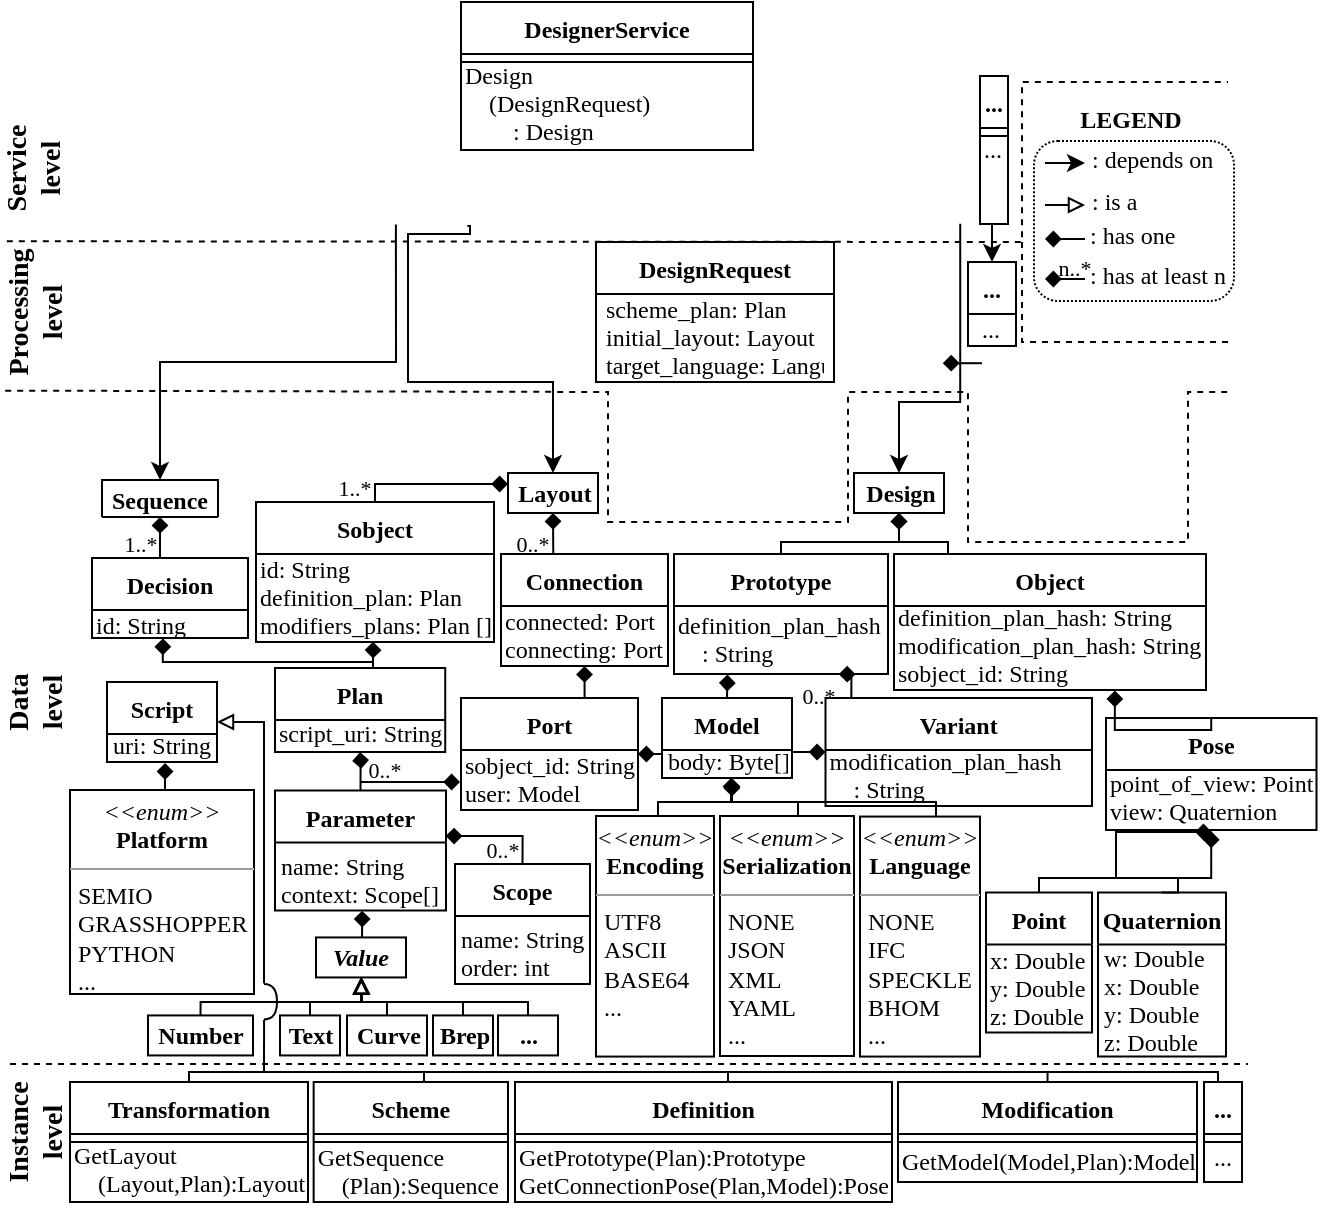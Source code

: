 <mxfile version="21.2.8" type="device">
  <diagram id="bpRwmGWlpcn__vaJsbh3" name="Page-1">
    <mxGraphModel dx="836" dy="1921" grid="1" gridSize="10" guides="1" tooltips="1" connect="1" arrows="1" fold="1" page="1" pageScale="1" pageWidth="850" pageHeight="1100" math="0" shadow="0">
      <root>
        <mxCell id="0" />
        <mxCell id="1" parent="0" />
        <mxCell id="4jUgr5Qq2yorTok59dUO-14" style="edgeStyle=orthogonalEdgeStyle;rounded=0;orthogonalLoop=1;jettySize=auto;html=1;exitX=0.5;exitY=0;exitDx=0;exitDy=0;entryX=0;entryY=0.25;entryDx=0;entryDy=0;endArrow=diamond;endFill=1;labelBackgroundColor=none;fillColor=none;fontFamily=Times New Roman;" parent="1" source="4jUgr5Qq2yorTok59dUO-49" target="4jUgr5Qq2yorTok59dUO-48" edge="1">
          <mxGeometry relative="1" as="geometry">
            <mxPoint x="485" y="110" as="sourcePoint" />
            <Array as="points">
              <mxPoint x="504" y="61" />
              <mxPoint x="570" y="61" />
            </Array>
          </mxGeometry>
        </mxCell>
        <mxCell id="4jUgr5Qq2yorTok59dUO-72" value="1..*" style="edgeLabel;html=1;align=center;verticalAlign=middle;resizable=0;points=[];labelBackgroundColor=none;fillColor=none;fontFamily=Times New Roman;" parent="4jUgr5Qq2yorTok59dUO-14" vertex="1" connectable="0">
          <mxGeometry x="-0.415" y="1" relative="1" as="geometry">
            <mxPoint x="-24" y="3" as="offset" />
          </mxGeometry>
        </mxCell>
        <mxCell id="4jUgr5Qq2yorTok59dUO-56" style="edgeStyle=orthogonalEdgeStyle;rounded=0;orthogonalLoop=1;jettySize=auto;html=1;exitX=0.313;exitY=0.005;exitDx=0;exitDy=0;entryX=0.5;entryY=1;entryDx=0;entryDy=0;endArrow=diamond;endFill=1;labelBackgroundColor=none;fillColor=none;fontFamily=Times New Roman;exitPerimeter=0;" parent="1" source="4jUgr5Qq2yorTok59dUO-59" target="4jUgr5Qq2yorTok59dUO-48" edge="1">
          <mxGeometry relative="1" as="geometry">
            <mxPoint x="650.0" y="70" as="sourcePoint" />
            <Array as="points" />
          </mxGeometry>
        </mxCell>
        <mxCell id="4jUgr5Qq2yorTok59dUO-73" value="&lt;span style=&quot;color: rgba(0, 0, 0, 0); font-size: 0px;&quot;&gt;%3CmxGraphModel%3E%3Croot%3E%3CmxCell%20id%3D%220%22%2F%3E%3CmxCell%20id%3D%221%22%20parent%3D%220%22%2F%3E%3CmxCell%20id%3D%222%22%20value%3D%221..*%22%20style%3D%22edgeLabel%3Bhtml%3D1%3Balign%3Dcenter%3BverticalAlign%3Dmiddle%3Bresizable%3D0%3Bpoints%3D%5B%5D%3B%22%20vertex%3D%221%22%20connectable%3D%220%22%20parent%3D%221%22%3E%3CmxGeometry%20x%3D%22520.4%22%20y%3D%2239%22%20as%3D%22geometry%22%2F%3E%3C%2FmxCell%3E%3C%2Froot%3E%3C%2FmxGraphModel%30&lt;/span&gt;" style="edgeLabel;html=1;align=center;verticalAlign=middle;resizable=0;points=[];labelBackgroundColor=none;fillColor=none;fontFamily=Times New Roman;" parent="4jUgr5Qq2yorTok59dUO-56" vertex="1" connectable="0">
          <mxGeometry x="-0.313" y="-2" relative="1" as="geometry">
            <mxPoint as="offset" />
          </mxGeometry>
        </mxCell>
        <mxCell id="4jUgr5Qq2yorTok59dUO-74" value="0..*" style="edgeLabel;html=1;align=center;verticalAlign=middle;resizable=0;points=[];labelBackgroundColor=none;fillColor=none;fontFamily=Times New Roman;" parent="4jUgr5Qq2yorTok59dUO-56" vertex="1" connectable="0">
          <mxGeometry x="-0.272" relative="1" as="geometry">
            <mxPoint x="-11" y="2" as="offset" />
          </mxGeometry>
        </mxCell>
        <mxCell id="4jUgr5Qq2yorTok59dUO-48" value="&lt;b&gt;Layout&lt;/b&gt;" style="html=1;labelBackgroundColor=none;fillColor=none;fontFamily=Times New Roman;" parent="1" vertex="1">
          <mxGeometry x="570" y="55.5" width="45" height="20" as="geometry" />
        </mxCell>
        <mxCell id="4jUgr5Qq2yorTok59dUO-49" value="Sobject" style="swimlane;fontStyle=1;childLayout=stackLayout;horizontal=1;startSize=26;fillColor=none;horizontalStack=0;resizeParent=1;resizeParentMax=0;resizeLast=0;collapsible=1;marginBottom=0;spacingLeft=0;labelBackgroundColor=none;fontFamily=Times New Roman;" parent="1" vertex="1">
          <mxGeometry x="444" y="70" width="119" height="70" as="geometry" />
        </mxCell>
        <mxCell id="4jUgr5Qq2yorTok59dUO-50" value="id: String&#xa;definition_plan: Plan&#xa;modifiers_plans: Plan []" style="text;strokeColor=none;fillColor=none;align=left;verticalAlign=top;spacingLeft=0;spacingRight=0;overflow=hidden;rotatable=0;points=[[0,0.5],[1,0.5]];portConstraint=eastwest;spacingTop=-6;labelBackgroundColor=none;fontFamily=Times New Roman;" parent="4jUgr5Qq2yorTok59dUO-49" vertex="1">
          <mxGeometry y="26" width="119" height="44" as="geometry" />
        </mxCell>
        <mxCell id="4jUgr5Qq2yorTok59dUO-63" style="edgeStyle=orthogonalEdgeStyle;rounded=0;orthogonalLoop=1;jettySize=auto;html=1;exitX=0.5;exitY=0;exitDx=0;exitDy=0;entryX=0.5;entryY=1;entryDx=0;entryDy=0;entryPerimeter=0;endArrow=diamond;endFill=1;labelBackgroundColor=none;fillColor=none;fontFamily=Times New Roman;" parent="1" source="4jUgr5Qq2yorTok59dUO-57" target="4jUgr5Qq2yorTok59dUO-60" edge="1">
          <mxGeometry relative="1" as="geometry" />
        </mxCell>
        <mxCell id="4jUgr5Qq2yorTok59dUO-221" style="edgeStyle=orthogonalEdgeStyle;rounded=0;orthogonalLoop=1;jettySize=auto;html=1;exitX=1;exitY=0.5;exitDx=0;exitDy=0;entryX=0;entryY=0.5;entryDx=0;entryDy=0;labelBackgroundColor=none;fontSize=14;startArrow=diamond;startFill=1;endArrow=none;endFill=0;fillColor=none;fontFamily=Times New Roman;" parent="1" source="4jUgr5Qq2yorTok59dUO-57" target="4jUgr5Qq2yorTok59dUO-126" edge="1">
          <mxGeometry relative="1" as="geometry">
            <mxPoint x="629" y="186" as="sourcePoint" />
          </mxGeometry>
        </mxCell>
        <mxCell id="4jUgr5Qq2yorTok59dUO-57" value="Port" style="swimlane;fontStyle=1;childLayout=stackLayout;horizontal=1;startSize=26;fillColor=none;horizontalStack=0;resizeParent=1;resizeParentMax=0;resizeLast=0;collapsible=1;marginBottom=0;swimlaneLine=1;labelBackgroundColor=none;fontFamily=Times New Roman;" parent="1" vertex="1">
          <mxGeometry x="546.5" y="168" width="88.5" height="56" as="geometry" />
        </mxCell>
        <mxCell id="4jUgr5Qq2yorTok59dUO-58" value="sobject_id: String&#xa;user: Model" style="text;strokeColor=none;fillColor=none;align=left;verticalAlign=top;spacingLeft=0;spacingRight=0;overflow=hidden;rotatable=0;points=[[0,0.5],[1,0.5]];portConstraint=eastwest;spacingTop=-6;labelBackgroundColor=none;fontFamily=Times New Roman;" parent="4jUgr5Qq2yorTok59dUO-57" vertex="1">
          <mxGeometry y="26" width="88.5" height="30" as="geometry" />
        </mxCell>
        <mxCell id="4jUgr5Qq2yorTok59dUO-59" value="Connection" style="swimlane;fontStyle=1;childLayout=stackLayout;horizontal=1;startSize=26;fillColor=none;horizontalStack=0;resizeParent=1;resizeParentMax=0;resizeLast=0;collapsible=1;marginBottom=0;spacingLeft=0;labelBackgroundColor=none;fontFamily=Times New Roman;" parent="1" vertex="1">
          <mxGeometry x="566.5" y="96" width="83.5" height="56" as="geometry" />
        </mxCell>
        <mxCell id="4jUgr5Qq2yorTok59dUO-60" value="connected: Port&#xa;connecting: Port" style="text;strokeColor=none;fillColor=none;align=left;verticalAlign=top;spacingLeft=0;spacingRight=0;overflow=hidden;rotatable=0;points=[[0,0.5],[1,0.5]];portConstraint=eastwest;spacingTop=-6;labelBackgroundColor=none;fontFamily=Times New Roman;" parent="4jUgr5Qq2yorTok59dUO-59" vertex="1">
          <mxGeometry y="26" width="83.5" height="30" as="geometry" />
        </mxCell>
        <mxCell id="4jUgr5Qq2yorTok59dUO-66" style="edgeStyle=orthogonalEdgeStyle;rounded=0;orthogonalLoop=1;jettySize=auto;html=1;exitX=0.5;exitY=0;exitDx=0;exitDy=0;entryX=0.492;entryY=0.997;entryDx=0;entryDy=0;entryPerimeter=0;endArrow=diamond;endFill=1;labelBackgroundColor=none;fillColor=none;fontFamily=Times New Roman;" parent="1" source="4jUgr5Qq2yorTok59dUO-64" target="4jUgr5Qq2yorTok59dUO-50" edge="1">
          <mxGeometry relative="1" as="geometry" />
        </mxCell>
        <mxCell id="4jUgr5Qq2yorTok59dUO-64" value="Plan" style="swimlane;fontStyle=1;childLayout=stackLayout;horizontal=1;startSize=26;fillColor=none;horizontalStack=0;resizeParent=1;resizeParentMax=0;resizeLast=0;collapsible=1;marginBottom=0;labelBackgroundColor=none;fontFamily=Times New Roman;" parent="1" vertex="1">
          <mxGeometry x="453.5" y="153" width="85.12" height="42" as="geometry" />
        </mxCell>
        <mxCell id="4jUgr5Qq2yorTok59dUO-65" value="script_uri: String&#xa;" style="text;strokeColor=none;fillColor=none;align=left;verticalAlign=top;spacingLeft=0;spacingRight=0;overflow=hidden;rotatable=0;points=[[0,0.5],[1,0.5]];portConstraint=eastwest;spacingTop=-7;labelBackgroundColor=none;fontFamily=Times New Roman;" parent="4jUgr5Qq2yorTok59dUO-64" vertex="1">
          <mxGeometry y="26" width="85.12" height="16" as="geometry" />
        </mxCell>
        <mxCell id="4jUgr5Qq2yorTok59dUO-77" style="edgeStyle=orthogonalEdgeStyle;rounded=0;orthogonalLoop=1;jettySize=auto;html=1;exitX=0.5;exitY=0;exitDx=0;exitDy=0;entryX=0.5;entryY=1;entryDx=0;entryDy=0;endArrow=diamond;endFill=1;labelBackgroundColor=none;fillColor=none;fontFamily=Times New Roman;" parent="1" source="4jUgr5Qq2yorTok59dUO-67" target="4jUgr5Qq2yorTok59dUO-64" edge="1">
          <mxGeometry relative="1" as="geometry">
            <mxPoint x="517.25" y="210.28" as="sourcePoint" />
            <mxPoint x="516.61" y="176.0" as="targetPoint" />
            <Array as="points">
              <mxPoint x="496" y="199" />
            </Array>
          </mxGeometry>
        </mxCell>
        <mxCell id="4jUgr5Qq2yorTok59dUO-78" value="0..*" style="edgeLabel;html=1;align=center;verticalAlign=middle;resizable=0;points=[];labelBackgroundColor=none;fillColor=none;fontFamily=Times New Roman;" parent="4jUgr5Qq2yorTok59dUO-77" vertex="1" connectable="0">
          <mxGeometry x="-0.207" y="-1" relative="1" as="geometry">
            <mxPoint x="10" y="-3" as="offset" />
          </mxGeometry>
        </mxCell>
        <mxCell id="4jUgr5Qq2yorTok59dUO-95" style="edgeStyle=orthogonalEdgeStyle;rounded=0;orthogonalLoop=1;jettySize=auto;html=1;endArrow=diamond;endFill=1;labelBackgroundColor=none;fillColor=none;fontFamily=Times New Roman;" parent="1" edge="1">
          <mxGeometry relative="1" as="geometry">
            <mxPoint x="496" y="210" as="sourcePoint" />
            <mxPoint x="546" y="210" as="targetPoint" />
            <Array as="points">
              <mxPoint x="496" y="210" />
              <mxPoint x="546" y="210" />
            </Array>
          </mxGeometry>
        </mxCell>
        <mxCell id="8q9m0iv9esHsS-CNKXh9-14" style="edgeStyle=orthogonalEdgeStyle;rounded=0;orthogonalLoop=1;jettySize=auto;html=1;exitX=0.998;exitY=0.379;exitDx=0;exitDy=0;fontFamily=Times New Roman;startArrow=diamond;startFill=1;endArrow=none;endFill=0;entryX=0.5;entryY=0;entryDx=0;entryDy=0;exitPerimeter=0;" parent="1" source="4jUgr5Qq2yorTok59dUO-67" target="8q9m0iv9esHsS-CNKXh9-8" edge="1">
          <mxGeometry relative="1" as="geometry">
            <mxPoint x="561" y="249.333" as="targetPoint" />
            <Array as="points">
              <mxPoint x="577" y="237" />
            </Array>
          </mxGeometry>
        </mxCell>
        <mxCell id="8q9m0iv9esHsS-CNKXh9-16" value="&lt;span style=&quot;&quot;&gt;0..*&lt;/span&gt;" style="edgeLabel;html=1;align=center;verticalAlign=middle;resizable=0;points=[];fontFamily=Times New Roman;labelBackgroundColor=none;" parent="8q9m0iv9esHsS-CNKXh9-14" vertex="1" connectable="0">
          <mxGeometry x="0.359" relative="1" as="geometry">
            <mxPoint x="-8" y="7" as="offset" />
          </mxGeometry>
        </mxCell>
        <mxCell id="8q9m0iv9esHsS-CNKXh9-17" style="edgeStyle=orthogonalEdgeStyle;rounded=0;orthogonalLoop=1;jettySize=auto;html=1;exitX=0.51;exitY=1.002;exitDx=0;exitDy=0;fontFamily=Times New Roman;startArrow=diamond;startFill=1;endArrow=none;endFill=0;entryX=0.5;entryY=0;entryDx=0;entryDy=0;exitPerimeter=0;" parent="1" source="4jUgr5Qq2yorTok59dUO-68" target="4jUgr5Qq2yorTok59dUO-71" edge="1">
          <mxGeometry relative="1" as="geometry">
            <mxPoint x="530" y="283" as="targetPoint" />
            <Array as="points">
              <mxPoint x="497" y="280" />
              <mxPoint x="497" y="280" />
              <mxPoint x="497" y="288" />
            </Array>
          </mxGeometry>
        </mxCell>
        <mxCell id="4jUgr5Qq2yorTok59dUO-67" value="Parameter" style="swimlane;fontStyle=1;childLayout=stackLayout;horizontal=1;startSize=26;fillColor=none;horizontalStack=0;resizeParent=1;resizeParentMax=0;resizeLast=0;collapsible=1;marginBottom=0;labelBackgroundColor=none;fontFamily=Times New Roman;" parent="1" vertex="1">
          <mxGeometry x="453.5" y="214.28" width="85.5" height="60" as="geometry" />
        </mxCell>
        <mxCell id="4jUgr5Qq2yorTok59dUO-68" value="name: String&#xa;context: Scope[]" style="text;strokeColor=none;fillColor=none;align=left;verticalAlign=top;spacingLeft=1;spacingRight=2;overflow=hidden;rotatable=0;points=[[0,0.5],[1,0.5]];portConstraint=eastwest;spacingTop=-2;labelBackgroundColor=none;fontFamily=Times New Roman;" parent="4jUgr5Qq2yorTok59dUO-67" vertex="1">
          <mxGeometry y="26" width="85.5" height="34" as="geometry" />
        </mxCell>
        <mxCell id="4jUgr5Qq2yorTok59dUO-71" value="&lt;b&gt;&lt;i&gt;Value&lt;/i&gt;&lt;/b&gt;" style="html=1;spacingLeft=-1;labelBackgroundColor=none;fillColor=none;fontFamily=Times New Roman;" parent="1" vertex="1">
          <mxGeometry x="474" y="287.72" width="45" height="20" as="geometry" />
        </mxCell>
        <mxCell id="8q9m0iv9esHsS-CNKXh9-19" style="edgeStyle=orthogonalEdgeStyle;rounded=0;orthogonalLoop=1;jettySize=auto;html=1;exitX=0.5;exitY=0;exitDx=0;exitDy=0;entryX=0.5;entryY=1;entryDx=0;entryDy=0;fontFamily=Times New Roman;startArrow=none;startFill=0;endArrow=block;endFill=0;" parent="1" source="4jUgr5Qq2yorTok59dUO-80" target="4jUgr5Qq2yorTok59dUO-71" edge="1">
          <mxGeometry relative="1" as="geometry">
            <Array as="points">
              <mxPoint x="471" y="320" />
              <mxPoint x="497" y="320" />
            </Array>
          </mxGeometry>
        </mxCell>
        <mxCell id="4jUgr5Qq2yorTok59dUO-80" value="&lt;b&gt;Text&lt;/b&gt;" style="html=1;labelBackgroundColor=none;fillColor=none;fontFamily=Times New Roman;" parent="1" vertex="1">
          <mxGeometry x="456" y="326.72" width="30" height="20" as="geometry" />
        </mxCell>
        <mxCell id="8q9m0iv9esHsS-CNKXh9-18" style="edgeStyle=orthogonalEdgeStyle;rounded=0;orthogonalLoop=1;jettySize=auto;html=1;exitX=0.5;exitY=0;exitDx=0;exitDy=0;entryX=0.5;entryY=1;entryDx=0;entryDy=0;fontFamily=Times New Roman;startArrow=none;startFill=0;endArrow=block;endFill=0;" parent="1" source="4jUgr5Qq2yorTok59dUO-83" target="4jUgr5Qq2yorTok59dUO-71" edge="1">
          <mxGeometry relative="1" as="geometry">
            <Array as="points">
              <mxPoint x="416" y="320" />
              <mxPoint x="497" y="320" />
            </Array>
          </mxGeometry>
        </mxCell>
        <mxCell id="4jUgr5Qq2yorTok59dUO-83" value="&lt;b&gt;Number&lt;/b&gt;" style="html=1;labelBackgroundColor=none;fillColor=none;fontFamily=Times New Roman;" parent="1" vertex="1">
          <mxGeometry x="390" y="326.72" width="52.5" height="20" as="geometry" />
        </mxCell>
        <mxCell id="8q9m0iv9esHsS-CNKXh9-20" style="edgeStyle=orthogonalEdgeStyle;rounded=0;orthogonalLoop=1;jettySize=auto;html=1;exitX=0.5;exitY=0;exitDx=0;exitDy=0;entryX=0.5;entryY=1;entryDx=0;entryDy=0;fontFamily=Times New Roman;startArrow=none;startFill=0;endArrow=block;endFill=0;" parent="1" source="4jUgr5Qq2yorTok59dUO-84" target="4jUgr5Qq2yorTok59dUO-71" edge="1">
          <mxGeometry relative="1" as="geometry">
            <Array as="points">
              <mxPoint x="509" y="320" />
              <mxPoint x="497" y="320" />
            </Array>
          </mxGeometry>
        </mxCell>
        <mxCell id="4jUgr5Qq2yorTok59dUO-84" value="&lt;b&gt;Curve&lt;/b&gt;" style="html=1;labelBackgroundColor=none;fillColor=none;fontFamily=Times New Roman;" parent="1" vertex="1">
          <mxGeometry x="489.5" y="326.72" width="40" height="20" as="geometry" />
        </mxCell>
        <mxCell id="8q9m0iv9esHsS-CNKXh9-21" style="edgeStyle=orthogonalEdgeStyle;rounded=0;orthogonalLoop=1;jettySize=auto;html=1;exitX=0.5;exitY=0;exitDx=0;exitDy=0;entryX=0.5;entryY=1;entryDx=0;entryDy=0;fontFamily=Times New Roman;startArrow=none;startFill=0;endArrow=block;endFill=0;" parent="1" source="4jUgr5Qq2yorTok59dUO-90" target="4jUgr5Qq2yorTok59dUO-71" edge="1">
          <mxGeometry relative="1" as="geometry">
            <Array as="points">
              <mxPoint x="547" y="320" />
              <mxPoint x="497" y="320" />
            </Array>
          </mxGeometry>
        </mxCell>
        <mxCell id="4jUgr5Qq2yorTok59dUO-90" value="&lt;b&gt;Brep&lt;/b&gt;" style="html=1;labelBackgroundColor=none;fillColor=none;fontFamily=Times New Roman;" parent="1" vertex="1">
          <mxGeometry x="532.5" y="326.72" width="30" height="20" as="geometry" />
        </mxCell>
        <mxCell id="8q9m0iv9esHsS-CNKXh9-22" style="edgeStyle=orthogonalEdgeStyle;rounded=0;orthogonalLoop=1;jettySize=auto;html=1;exitX=0.5;exitY=0;exitDx=0;exitDy=0;entryX=0.5;entryY=1;entryDx=0;entryDy=0;fontFamily=Times New Roman;startArrow=none;startFill=0;endArrow=block;endFill=0;" parent="1" source="4jUgr5Qq2yorTok59dUO-92" target="4jUgr5Qq2yorTok59dUO-71" edge="1">
          <mxGeometry relative="1" as="geometry">
            <Array as="points">
              <mxPoint x="580" y="320" />
              <mxPoint x="497" y="320" />
              <mxPoint x="497" y="308" />
            </Array>
          </mxGeometry>
        </mxCell>
        <mxCell id="4jUgr5Qq2yorTok59dUO-92" value="&lt;b&gt;...&lt;/b&gt;" style="html=1;labelBackgroundColor=none;fillColor=none;fontFamily=Times New Roman;" parent="1" vertex="1">
          <mxGeometry x="565" y="326.72" width="30" height="20" as="geometry" />
        </mxCell>
        <mxCell id="4jUgr5Qq2yorTok59dUO-141" style="edgeStyle=orthogonalEdgeStyle;rounded=0;orthogonalLoop=1;jettySize=auto;html=1;exitX=0.5;exitY=1;exitDx=0;exitDy=0;entryX=0.5;entryY=0;entryDx=0;entryDy=0;startArrow=diamond;startFill=1;endArrow=none;endFill=0;labelBackgroundColor=none;fillColor=none;fontFamily=Times New Roman;" parent="1" source="4jUgr5Qq2yorTok59dUO-93" target="4jUgr5Qq2yorTok59dUO-136" edge="1">
          <mxGeometry relative="1" as="geometry">
            <Array as="points">
              <mxPoint x="766" y="90" />
              <mxPoint x="707" y="90" />
            </Array>
          </mxGeometry>
        </mxCell>
        <mxCell id="4jUgr5Qq2yorTok59dUO-142" style="edgeStyle=orthogonalEdgeStyle;rounded=0;orthogonalLoop=1;jettySize=auto;html=1;exitX=0.5;exitY=1;exitDx=0;exitDy=0;startArrow=diamond;startFill=1;endArrow=none;endFill=0;labelBackgroundColor=none;fillColor=none;fontFamily=Times New Roman;entryX=0.175;entryY=0.014;entryDx=0;entryDy=0;entryPerimeter=0;" parent="1" source="4jUgr5Qq2yorTok59dUO-93" target="4jUgr5Qq2yorTok59dUO-139" edge="1">
          <mxGeometry relative="1" as="geometry">
            <Array as="points">
              <mxPoint x="766" y="90" />
              <mxPoint x="790" y="90" />
              <mxPoint x="790" y="96" />
              <mxPoint x="790" y="96" />
            </Array>
            <mxPoint x="768.5" y="64" as="sourcePoint" />
            <mxPoint x="780" y="80" as="targetPoint" />
          </mxGeometry>
        </mxCell>
        <mxCell id="8q9m0iv9esHsS-CNKXh9-50" style="edgeStyle=orthogonalEdgeStyle;rounded=0;orthogonalLoop=1;jettySize=auto;html=1;exitX=0.5;exitY=0;exitDx=0;exitDy=0;entryX=0.947;entryY=0.997;entryDx=0;entryDy=0;entryPerimeter=0;fontFamily=Times New Roman;startArrow=classic;startFill=1;endArrow=none;endFill=0;" parent="1" source="4jUgr5Qq2yorTok59dUO-93" edge="1">
          <mxGeometry relative="1" as="geometry">
            <mxPoint x="765.5" y="49" as="sourcePoint" />
            <mxPoint x="796.11" y="-69.12" as="targetPoint" />
            <Array as="points">
              <mxPoint x="766" y="20" />
              <mxPoint x="796" y="20" />
            </Array>
          </mxGeometry>
        </mxCell>
        <mxCell id="4jUgr5Qq2yorTok59dUO-93" value="&lt;b&gt;Design&lt;/b&gt;" style="html=1;labelBackgroundColor=none;fillColor=none;fontFamily=Times New Roman;" parent="1" vertex="1">
          <mxGeometry x="743" y="55.5" width="45" height="20" as="geometry" />
        </mxCell>
        <mxCell id="4jUgr5Qq2yorTok59dUO-114" value="&lt;p style=&quot;margin: 0px ; margin-top: 4px ; text-align: center&quot;&gt;&lt;i&gt;&amp;lt;&amp;lt;enum&amp;gt;&amp;gt;&lt;/i&gt;&lt;br&gt;&lt;b&gt;Serialization&lt;/b&gt;&lt;/p&gt;&lt;hr size=&quot;1&quot;&gt;&lt;p style=&quot;margin: 0px ; margin-left: 4px&quot;&gt;NONE&lt;/p&gt;&lt;p style=&quot;margin: 0px ; margin-left: 4px&quot;&gt;JSON&lt;/p&gt;&lt;p style=&quot;margin: 0px ; margin-left: 4px&quot;&gt;XML&lt;/p&gt;&lt;p style=&quot;margin: 0px ; margin-left: 4px&quot;&gt;YAML&lt;/p&gt;&lt;p style=&quot;margin: 0px ; margin-left: 4px&quot;&gt;...&lt;/p&gt;" style="verticalAlign=top;align=left;overflow=fill;fontSize=12;fontFamily=Times New Roman;html=1;labelBackgroundColor=none;fillColor=none;" parent="1" vertex="1">
          <mxGeometry x="676" y="227" width="67" height="120" as="geometry" />
        </mxCell>
        <mxCell id="4jUgr5Qq2yorTok59dUO-120" value="&lt;p style=&quot;margin: 0px ; margin-top: 4px ; text-align: center&quot;&gt;&lt;i&gt;&amp;lt;&amp;lt;enum&amp;gt;&amp;gt;&lt;/i&gt;&lt;br&gt;&lt;b&gt;Encoding&lt;/b&gt;&lt;/p&gt;&lt;hr size=&quot;1&quot;&gt;&lt;p style=&quot;margin: 0px ; margin-left: 4px&quot;&gt;&lt;span style=&quot;background-color: initial;&quot;&gt;UTF8&lt;/span&gt;&lt;br&gt;&lt;/p&gt;&lt;p style=&quot;margin: 0px ; margin-left: 4px&quot;&gt;ASCII&lt;/p&gt;&lt;p style=&quot;margin: 0px ; margin-left: 4px&quot;&gt;BASE64&lt;/p&gt;&lt;p style=&quot;margin: 0px ; margin-left: 4px&quot;&gt;...&lt;/p&gt;" style="verticalAlign=top;align=left;overflow=fill;fontSize=12;fontFamily=Times New Roman;html=1;labelBackgroundColor=none;fillColor=none;" parent="1" vertex="1">
          <mxGeometry x="614" y="227" width="59" height="120.28" as="geometry" />
        </mxCell>
        <mxCell id="4jUgr5Qq2yorTok59dUO-121" value="&lt;p style=&quot;margin: 0px ; margin-top: 4px ; text-align: center&quot;&gt;&lt;i&gt;&amp;lt;&amp;lt;enum&amp;gt;&amp;gt;&lt;/i&gt;&lt;br&gt;&lt;b&gt;Language&lt;/b&gt;&lt;/p&gt;&lt;hr size=&quot;1&quot;&gt;&lt;p style=&quot;margin: 0px ; margin-left: 4px&quot;&gt;&lt;span&gt;NONE&lt;/span&gt;&lt;/p&gt;&lt;p style=&quot;margin: 0px ; margin-left: 4px&quot;&gt;&lt;span&gt;IFC&lt;/span&gt;&lt;/p&gt;&lt;p style=&quot;margin: 0px ; margin-left: 4px&quot;&gt;SPECKLE&lt;/p&gt;&lt;p style=&quot;margin: 0px ; margin-left: 4px&quot;&gt;BHOM&lt;/p&gt;&lt;p style=&quot;margin: 0px ; margin-left: 4px&quot;&gt;...&lt;/p&gt;" style="verticalAlign=top;align=left;overflow=fill;fontSize=12;fontFamily=Times New Roman;html=1;labelBackgroundColor=none;fillColor=none;" parent="1" vertex="1">
          <mxGeometry x="746" y="227.28" width="60" height="120" as="geometry" />
        </mxCell>
        <mxCell id="4jUgr5Qq2yorTok59dUO-130" style="edgeStyle=orthogonalEdgeStyle;rounded=0;orthogonalLoop=1;jettySize=auto;html=1;entryX=0.5;entryY=0;entryDx=0;entryDy=0;endArrow=none;endFill=0;startArrow=diamond;startFill=1;labelBackgroundColor=none;fillColor=none;fontFamily=Times New Roman;" parent="1" source="4jUgr5Qq2yorTok59dUO-126" target="4jUgr5Qq2yorTok59dUO-114" edge="1">
          <mxGeometry relative="1" as="geometry">
            <Array as="points">
              <mxPoint x="682" y="220" />
              <mxPoint x="715" y="220" />
            </Array>
          </mxGeometry>
        </mxCell>
        <mxCell id="4jUgr5Qq2yorTok59dUO-134" style="edgeStyle=orthogonalEdgeStyle;rounded=0;orthogonalLoop=1;jettySize=auto;html=1;exitX=0.5;exitY=1;exitDx=0;exitDy=0;entryX=0.5;entryY=0;entryDx=0;entryDy=0;startArrow=diamond;startFill=1;endArrow=none;endFill=0;labelBackgroundColor=none;fillColor=none;fontFamily=Times New Roman;" parent="1" edge="1">
          <mxGeometry relative="1" as="geometry">
            <Array as="points">
              <mxPoint x="682" y="220" />
              <mxPoint x="784" y="220" />
            </Array>
            <mxPoint x="681.5" y="208" as="sourcePoint" />
            <mxPoint x="784" y="227.28" as="targetPoint" />
          </mxGeometry>
        </mxCell>
        <mxCell id="4jUgr5Qq2yorTok59dUO-135" style="edgeStyle=orthogonalEdgeStyle;rounded=0;orthogonalLoop=1;jettySize=auto;html=1;exitX=0.538;exitY=1.061;exitDx=0;exitDy=0;entryX=0.5;entryY=0;entryDx=0;entryDy=0;startArrow=diamond;startFill=1;endArrow=none;endFill=0;labelBackgroundColor=none;fillColor=none;fontFamily=Times New Roman;exitPerimeter=0;" parent="1" source="4jUgr5Qq2yorTok59dUO-127" target="4jUgr5Qq2yorTok59dUO-120" edge="1">
          <mxGeometry relative="1" as="geometry">
            <Array as="points">
              <mxPoint x="682" y="220" />
              <mxPoint x="645" y="220" />
            </Array>
          </mxGeometry>
        </mxCell>
        <mxCell id="4jUgr5Qq2yorTok59dUO-126" value="Model" style="swimlane;fontStyle=1;childLayout=stackLayout;horizontal=1;startSize=26;fillColor=none;horizontalStack=0;resizeParent=1;resizeParentMax=0;resizeLast=0;collapsible=1;marginBottom=0;swimlaneLine=1;labelBackgroundColor=none;fontFamily=Times New Roman;" parent="1" vertex="1">
          <mxGeometry x="647" y="168" width="65" height="40" as="geometry" />
        </mxCell>
        <mxCell id="4jUgr5Qq2yorTok59dUO-127" value="body: Byte[]" style="text;strokeColor=none;fillColor=none;align=left;verticalAlign=top;spacingLeft=1;spacingRight=1;overflow=hidden;rotatable=0;points=[[0,0.5],[1,0.5]];portConstraint=eastwest;spacingTop=-8;labelBackgroundColor=none;fontFamily=Times New Roman;" parent="4jUgr5Qq2yorTok59dUO-126" vertex="1">
          <mxGeometry y="26" width="65" height="14" as="geometry" />
        </mxCell>
        <mxCell id="4jUgr5Qq2yorTok59dUO-143" style="edgeStyle=orthogonalEdgeStyle;rounded=0;orthogonalLoop=1;jettySize=auto;html=1;entryX=0.5;entryY=0;entryDx=0;entryDy=0;startArrow=diamond;startFill=1;endArrow=none;endFill=0;labelBackgroundColor=none;fillColor=none;fontFamily=Times New Roman;exitX=0.25;exitY=1.009;exitDx=0;exitDy=0;exitPerimeter=0;" parent="1" source="4jUgr5Qq2yorTok59dUO-137" target="4jUgr5Qq2yorTok59dUO-126" edge="1">
          <mxGeometry relative="1" as="geometry">
            <Array as="points" />
            <mxPoint x="680" y="158" as="sourcePoint" />
          </mxGeometry>
        </mxCell>
        <mxCell id="4jUgr5Qq2yorTok59dUO-144" value="0..*" style="edgeLabel;html=1;align=center;verticalAlign=middle;resizable=0;points=[];labelBackgroundColor=none;fillColor=none;fontFamily=Times New Roman;" parent="4jUgr5Qq2yorTok59dUO-143" vertex="1" connectable="0">
          <mxGeometry x="0.322" relative="1" as="geometry">
            <mxPoint x="45" y="3" as="offset" />
          </mxGeometry>
        </mxCell>
        <mxCell id="8q9m0iv9esHsS-CNKXh9-4" style="edgeStyle=orthogonalEdgeStyle;rounded=0;orthogonalLoop=1;jettySize=auto;html=1;exitX=0.77;exitY=1.003;exitDx=0;exitDy=0;entryX=0.097;entryY=-0.008;entryDx=0;entryDy=0;startArrow=diamond;startFill=1;endArrow=none;endFill=0;fontFamily=Times New Roman;exitPerimeter=0;entryPerimeter=0;" parent="1" source="4jUgr5Qq2yorTok59dUO-137" target="8q9m0iv9esHsS-CNKXh9-1" edge="1">
          <mxGeometry relative="1" as="geometry">
            <mxPoint x="719.2" y="147.792" as="sourcePoint" />
            <mxPoint x="769.75" y="174" as="targetPoint" />
            <Array as="points" />
          </mxGeometry>
        </mxCell>
        <mxCell id="4jUgr5Qq2yorTok59dUO-136" value="Prototype" style="swimlane;fontStyle=1;childLayout=stackLayout;horizontal=1;startSize=26;fillColor=none;horizontalStack=0;resizeParent=1;resizeParentMax=0;resizeLast=0;collapsible=1;marginBottom=0;spacingLeft=0;labelBackgroundColor=none;fontFamily=Times New Roman;" parent="1" vertex="1">
          <mxGeometry x="653" y="96" width="107" height="60" as="geometry" />
        </mxCell>
        <mxCell id="4jUgr5Qq2yorTok59dUO-137" value="definition_plan_hash&#xa;    : String" style="text;strokeColor=none;fillColor=none;align=left;verticalAlign=top;spacingLeft=0;spacingRight=1;overflow=hidden;rotatable=0;points=[[0,0.5],[1,0.5]];portConstraint=eastwest;spacingTop=-4;labelBackgroundColor=none;fontFamily=Times New Roman;" parent="4jUgr5Qq2yorTok59dUO-136" vertex="1">
          <mxGeometry y="26" width="107" height="34" as="geometry" />
        </mxCell>
        <mxCell id="4jUgr5Qq2yorTok59dUO-160" style="edgeStyle=orthogonalEdgeStyle;rounded=0;orthogonalLoop=1;jettySize=auto;html=1;exitX=0.708;exitY=1.006;exitDx=0;exitDy=0;entryX=0.5;entryY=0;entryDx=0;entryDy=0;startArrow=diamond;startFill=1;endArrow=none;endFill=0;labelBackgroundColor=none;fillColor=none;fontFamily=Times New Roman;exitPerimeter=0;" parent="1" source="4jUgr5Qq2yorTok59dUO-140" target="4jUgr5Qq2yorTok59dUO-158" edge="1">
          <mxGeometry relative="1" as="geometry">
            <mxPoint x="842" y="154" as="sourcePoint" />
            <Array as="points" />
          </mxGeometry>
        </mxCell>
        <mxCell id="4jUgr5Qq2yorTok59dUO-139" value="Object" style="swimlane;fontStyle=1;childLayout=stackLayout;horizontal=1;startSize=26;fillColor=none;horizontalStack=0;resizeParent=1;resizeParentMax=0;resizeLast=0;collapsible=1;marginBottom=0;spacingLeft=0;labelBackgroundColor=none;fontFamily=Times New Roman;" parent="1" vertex="1">
          <mxGeometry x="763" y="96" width="156" height="68" as="geometry" />
        </mxCell>
        <mxCell id="4jUgr5Qq2yorTok59dUO-140" value="definition_plan_hash: String&#xa;modification_plan_hash: String&#xa;sobject_id: String&#xa;" style="text;strokeColor=none;fillColor=none;align=left;verticalAlign=top;spacingLeft=0;spacingRight=0;overflow=hidden;rotatable=0;points=[[0,0.5],[1,0.5]];portConstraint=eastwest;spacingTop=-8;labelBackgroundColor=none;fontFamily=Times New Roman;" parent="4jUgr5Qq2yorTok59dUO-139" vertex="1">
          <mxGeometry y="26" width="156" height="42" as="geometry" />
        </mxCell>
        <mxCell id="4jUgr5Qq2yorTok59dUO-152" value="Point" style="swimlane;fontStyle=1;childLayout=stackLayout;horizontal=1;startSize=26;fillColor=none;horizontalStack=0;resizeParent=1;resizeParentMax=0;resizeLast=0;collapsible=1;marginBottom=0;spacingLeft=0;labelBackgroundColor=none;fontFamily=Times New Roman;spacing=0;" parent="1" vertex="1">
          <mxGeometry x="809" y="265.28" width="53" height="70" as="geometry" />
        </mxCell>
        <mxCell id="4jUgr5Qq2yorTok59dUO-153" value="x: Double&#xa;y: Double&#xa;z: Double" style="text;strokeColor=none;fillColor=none;align=left;verticalAlign=top;spacingLeft=0;spacingRight=0;overflow=hidden;rotatable=0;points=[[0,0.5],[1,0.5]];portConstraint=eastwest;spacingTop=-6;labelBackgroundColor=none;fontFamily=Times New Roman;spacing=2;" parent="4jUgr5Qq2yorTok59dUO-152" vertex="1">
          <mxGeometry y="26" width="53" height="44" as="geometry" />
        </mxCell>
        <mxCell id="4jUgr5Qq2yorTok59dUO-154" value="Quaternion" style="swimlane;fontStyle=1;childLayout=stackLayout;horizontal=1;startSize=26;fillColor=none;horizontalStack=0;resizeParent=1;resizeParentMax=0;resizeLast=0;collapsible=1;marginBottom=0;spacingLeft=0;labelBackgroundColor=none;fontFamily=Times New Roman;spacing=0;spacingTop=0;" parent="1" vertex="1">
          <mxGeometry x="865" y="265.28" width="64" height="82" as="geometry" />
        </mxCell>
        <mxCell id="4jUgr5Qq2yorTok59dUO-155" value="w: Double&#xa;x: Double&#xa;y: Double&#xa;z: Double" style="text;strokeColor=none;fillColor=none;align=left;verticalAlign=top;spacingLeft=1;spacingRight=1;overflow=hidden;rotatable=0;points=[[0,0.5],[1,0.5]];portConstraint=eastwest;spacingTop=-7;labelBackgroundColor=none;fontFamily=Times New Roman;" parent="4jUgr5Qq2yorTok59dUO-154" vertex="1">
          <mxGeometry y="26" width="64" height="56" as="geometry" />
        </mxCell>
        <mxCell id="4jUgr5Qq2yorTok59dUO-161" style="edgeStyle=orthogonalEdgeStyle;rounded=0;orthogonalLoop=1;jettySize=auto;html=1;exitX=0.5;exitY=1.022;exitDx=0;exitDy=0;entryX=0.5;entryY=0;entryDx=0;entryDy=0;startArrow=diamond;startFill=1;endArrow=none;endFill=0;labelBackgroundColor=none;fillColor=none;fontFamily=Times New Roman;exitPerimeter=0;" parent="1" source="4jUgr5Qq2yorTok59dUO-159" target="4jUgr5Qq2yorTok59dUO-152" edge="1">
          <mxGeometry relative="1" as="geometry">
            <Array as="points">
              <mxPoint x="873" y="258" />
              <mxPoint x="844" y="258" />
            </Array>
            <mxPoint x="911.875" y="231.0" as="sourcePoint" />
          </mxGeometry>
        </mxCell>
        <mxCell id="4jUgr5Qq2yorTok59dUO-162" style="edgeStyle=orthogonalEdgeStyle;rounded=0;orthogonalLoop=1;jettySize=auto;html=1;exitX=0.503;exitY=1.033;exitDx=0;exitDy=0;entryX=0.5;entryY=0;entryDx=0;entryDy=0;startArrow=diamond;startFill=1;endArrow=none;endFill=0;labelBackgroundColor=none;fillColor=none;fontFamily=Times New Roman;exitPerimeter=0;" parent="1" source="4jUgr5Qq2yorTok59dUO-159" target="4jUgr5Qq2yorTok59dUO-154" edge="1">
          <mxGeometry relative="1" as="geometry">
            <Array as="points">
              <mxPoint x="874" y="258" />
              <mxPoint x="905" y="258" />
              <mxPoint x="905" y="265" />
            </Array>
            <mxPoint x="911.875" y="231.0" as="sourcePoint" />
          </mxGeometry>
        </mxCell>
        <mxCell id="4jUgr5Qq2yorTok59dUO-158" value="Pose" style="swimlane;fontStyle=1;childLayout=stackLayout;horizontal=1;startSize=26;fillColor=none;horizontalStack=0;resizeParent=1;resizeParentMax=0;resizeLast=0;collapsible=1;marginBottom=0;spacingLeft=0;labelBackgroundColor=none;fontFamily=Times New Roman;" parent="1" vertex="1">
          <mxGeometry x="869" y="178" width="105.25" height="56" as="geometry" />
        </mxCell>
        <mxCell id="4jUgr5Qq2yorTok59dUO-159" value="point_of_view: Point&#xa;view: Quaternion" style="text;strokeColor=none;fillColor=none;align=left;verticalAlign=top;spacingLeft=0;spacingRight=0;overflow=hidden;rotatable=0;points=[[0,0.5],[1,0.5]];portConstraint=eastwest;spacingTop=-7;labelBackgroundColor=none;fontFamily=Times New Roman;" parent="4jUgr5Qq2yorTok59dUO-158" vertex="1">
          <mxGeometry y="26" width="105.25" height="30" as="geometry" />
        </mxCell>
        <mxCell id="4jUgr5Qq2yorTok59dUO-209" style="edgeStyle=orthogonalEdgeStyle;rounded=0;orthogonalLoop=1;jettySize=auto;html=1;exitX=0.995;exitY=0.82;exitDx=0;exitDy=0;fontSize=14;startArrow=diamond;startFill=1;endArrow=none;endFill=0;labelBackgroundColor=none;fillColor=none;fontFamily=Times New Roman;exitPerimeter=0;entryX=0.002;entryY=0.051;entryDx=0;entryDy=0;entryPerimeter=0;" parent="1" edge="1">
          <mxGeometry relative="1" as="geometry">
            <mxPoint x="806.198" y="0.59" as="targetPoint" />
            <Array as="points">
              <mxPoint x="807" y="1" />
              <mxPoint x="807" y="1" />
            </Array>
            <mxPoint x="787.405" y="0.6" as="sourcePoint" />
          </mxGeometry>
        </mxCell>
        <mxCell id="4jUgr5Qq2yorTok59dUO-210" style="edgeStyle=orthogonalEdgeStyle;rounded=0;orthogonalLoop=1;jettySize=auto;html=1;exitX=0.183;exitY=1.025;exitDx=0;exitDy=0;fontSize=14;startArrow=none;startFill=0;endArrow=classic;endFill=1;exitPerimeter=0;labelBackgroundColor=none;fillColor=none;fontFamily=Times New Roman;entryX=0.5;entryY=0;entryDx=0;entryDy=0;" parent="1" target="4jUgr5Qq2yorTok59dUO-48" edge="1">
          <mxGeometry relative="1" as="geometry">
            <Array as="points">
              <mxPoint x="551" y="-64" />
              <mxPoint x="520" y="-64" />
              <mxPoint x="520" y="10" />
              <mxPoint x="593" y="10" />
            </Array>
            <mxPoint x="549.718" y="-68.0" as="sourcePoint" />
            <mxPoint x="593" y="26" as="targetPoint" />
          </mxGeometry>
        </mxCell>
        <mxCell id="4jUgr5Qq2yorTok59dUO-179" value="" style="endArrow=none;dashed=1;html=1;rounded=0;labelBackgroundColor=none;fillColor=none;fontFamily=Times New Roman;exitX=-0.013;exitY=0.062;exitDx=0;exitDy=0;exitPerimeter=0;" parent="1" edge="1">
          <mxGeometry width="50" height="50" relative="1" as="geometry">
            <mxPoint x="318.61" y="14.32" as="sourcePoint" />
            <mxPoint x="930" y="15" as="targetPoint" />
            <Array as="points">
              <mxPoint x="620" y="15" />
              <mxPoint x="620" y="80" />
              <mxPoint x="680" y="80" />
              <mxPoint x="740" y="80" />
              <mxPoint x="740" y="15" />
              <mxPoint x="800" y="15" />
              <mxPoint x="800" y="90" />
              <mxPoint x="910" y="90" />
              <mxPoint x="910" y="15" />
            </Array>
          </mxGeometry>
        </mxCell>
        <mxCell id="4jUgr5Qq2yorTok59dUO-180" value="" style="endArrow=none;dashed=1;html=1;rounded=0;labelBackgroundColor=none;fillColor=none;fontFamily=Times New Roman;exitX=0.047;exitY=1.055;exitDx=0;exitDy=0;exitPerimeter=0;" parent="1" source="4jUgr5Qq2yorTok59dUO-191" edge="1">
          <mxGeometry width="50" height="50" relative="1" as="geometry">
            <mxPoint x="315.6" y="-60.568" as="sourcePoint" />
            <mxPoint x="930" y="-140" as="targetPoint" />
            <Array as="points">
              <mxPoint x="827" y="-60" />
              <mxPoint x="827" y="-140" />
            </Array>
          </mxGeometry>
        </mxCell>
        <mxCell id="4jUgr5Qq2yorTok59dUO-220" style="edgeStyle=orthogonalEdgeStyle;rounded=0;orthogonalLoop=1;jettySize=auto;html=1;entryX=0.5;entryY=0;entryDx=0;entryDy=0;fontSize=14;startArrow=none;startFill=0;endArrow=classic;endFill=1;labelBackgroundColor=none;fillColor=none;fontFamily=Times New Roman;" parent="1" target="4jUgr5Qq2yorTok59dUO-217" edge="1">
          <mxGeometry relative="1" as="geometry">
            <mxPoint x="812" y="-69" as="sourcePoint" />
          </mxGeometry>
        </mxCell>
        <mxCell id="4jUgr5Qq2yorTok59dUO-200" style="edgeStyle=orthogonalEdgeStyle;rounded=0;orthogonalLoop=1;jettySize=auto;html=1;exitX=0.5;exitY=1;exitDx=0;exitDy=0;entryX=0.5;entryY=0;entryDx=0;entryDy=0;fontSize=24;startArrow=diamond;startFill=1;endArrow=none;endFill=0;labelBackgroundColor=none;fillColor=none;fontFamily=Times New Roman;" parent="1" source="8q9m0iv9esHsS-CNKXh9-23" target="4jUgr5Qq2yorTok59dUO-195" edge="1">
          <mxGeometry relative="1" as="geometry">
            <Array as="points">
              <mxPoint x="396" y="88" />
              <mxPoint x="396" y="88" />
            </Array>
          </mxGeometry>
        </mxCell>
        <mxCell id="4jUgr5Qq2yorTok59dUO-202" value="1..*" style="edgeLabel;html=1;align=center;verticalAlign=middle;resizable=0;points=[];fontSize=11;labelBackgroundColor=none;fillColor=none;fontFamily=Times New Roman;" parent="4jUgr5Qq2yorTok59dUO-200" vertex="1" connectable="0">
          <mxGeometry x="0.66" y="-1" relative="1" as="geometry">
            <mxPoint x="-11" y="-8" as="offset" />
          </mxGeometry>
        </mxCell>
        <mxCell id="4jUgr5Qq2yorTok59dUO-191" value="&lt;font style=&quot;font-size: 14px&quot;&gt;Service level&lt;/font&gt;" style="text;html=1;strokeColor=none;fillColor=none;align=center;verticalAlign=middle;whiteSpace=wrap;rounded=0;horizontal=0;fontStyle=1;fontSize=14;labelBackgroundColor=none;fontFamily=Times New Roman;" parent="1" vertex="1">
          <mxGeometry x="318" y="-130" width="30" height="66" as="geometry" />
        </mxCell>
        <mxCell id="4jUgr5Qq2yorTok59dUO-197" style="edgeStyle=orthogonalEdgeStyle;rounded=0;orthogonalLoop=1;jettySize=auto;html=1;exitX=0.454;exitY=1.015;exitDx=0;exitDy=0;fontSize=24;startArrow=diamond;startFill=1;endArrow=none;endFill=0;exitPerimeter=0;labelBackgroundColor=none;fillColor=none;fontFamily=Times New Roman;" parent="1" source="4jUgr5Qq2yorTok59dUO-196" edge="1">
          <mxGeometry relative="1" as="geometry">
            <mxPoint x="398.1" y="138.524" as="sourcePoint" />
            <mxPoint x="502" y="150" as="targetPoint" />
            <Array as="points">
              <mxPoint x="397" y="150" />
            </Array>
          </mxGeometry>
        </mxCell>
        <mxCell id="4jUgr5Qq2yorTok59dUO-195" value="Decision" style="swimlane;fontStyle=1;childLayout=stackLayout;horizontal=1;startSize=26;fillColor=none;horizontalStack=0;resizeParent=1;resizeParentMax=0;resizeLast=0;collapsible=1;marginBottom=0;spacingLeft=0;labelBackgroundColor=none;fontFamily=Times New Roman;" parent="1" vertex="1">
          <mxGeometry x="362" y="98" width="78" height="40" as="geometry" />
        </mxCell>
        <mxCell id="4jUgr5Qq2yorTok59dUO-196" value="id: String" style="text;strokeColor=none;fillColor=none;align=left;verticalAlign=top;spacingLeft=0;spacingRight=0;overflow=hidden;rotatable=0;points=[[0,0.5],[1,0.5]];portConstraint=eastwest;spacingTop=-6;labelBackgroundColor=none;fontFamily=Times New Roman;" parent="4jUgr5Qq2yorTok59dUO-195" vertex="1">
          <mxGeometry y="26" width="78" height="14" as="geometry" />
        </mxCell>
        <mxCell id="4jUgr5Qq2yorTok59dUO-203" value="&lt;font style=&quot;font-size: 14px&quot;&gt;Processing level&lt;/font&gt;" style="text;html=1;strokeColor=none;fillColor=none;align=center;verticalAlign=middle;whiteSpace=wrap;rounded=0;horizontal=0;fontStyle=1;fontSize=14;labelBackgroundColor=none;fontFamily=Times New Roman;" parent="1" vertex="1">
          <mxGeometry x="319" y="-50" width="30" height="50" as="geometry" />
        </mxCell>
        <mxCell id="4jUgr5Qq2yorTok59dUO-204" value="&lt;font style=&quot;font-size: 14px&quot;&gt;Data &lt;br style=&quot;font-size: 14px&quot;&gt;level&lt;/font&gt;" style="text;html=1;strokeColor=none;fillColor=none;align=center;verticalAlign=middle;whiteSpace=wrap;rounded=0;horizontal=0;fontStyle=1;fontSize=14;labelBackgroundColor=none;fontFamily=Times New Roman;" parent="1" vertex="1">
          <mxGeometry x="319" y="-10" width="30" height="360" as="geometry" />
        </mxCell>
        <mxCell id="4jUgr5Qq2yorTok59dUO-217" value="..." style="swimlane;fontStyle=1;childLayout=stackLayout;horizontal=1;startSize=26;fillColor=none;horizontalStack=0;resizeParent=1;resizeParentMax=0;resizeLast=0;collapsible=1;marginBottom=0;labelBackgroundColor=none;fontFamily=Times New Roman;" parent="1" vertex="1">
          <mxGeometry x="800" y="-50" width="24" height="42" as="geometry" />
        </mxCell>
        <mxCell id="4jUgr5Qq2yorTok59dUO-218" value="..." style="text;strokeColor=none;fillColor=none;align=center;verticalAlign=top;spacingLeft=3;spacingRight=4;overflow=hidden;rotatable=0;points=[[0,0.5],[1,0.5]];portConstraint=eastwest;spacingTop=-6;labelBackgroundColor=none;fontFamily=Times New Roman;" parent="4jUgr5Qq2yorTok59dUO-217" vertex="1">
          <mxGeometry y="26" width="24" height="16" as="geometry" />
        </mxCell>
        <mxCell id="4jUgr5Qq2yorTok59dUO-233" style="edgeStyle=orthogonalEdgeStyle;rounded=0;orthogonalLoop=1;jettySize=auto;html=1;entryX=0.5;entryY=0;entryDx=0;entryDy=0;labelBackgroundColor=none;fontSize=20;startArrow=diamond;startFill=1;endArrow=none;endFill=0;fillColor=none;fontFamily=Times New Roman;exitX=0.528;exitY=1.04;exitDx=0;exitDy=0;exitPerimeter=0;" parent="1" source="4jUgr5Qq2yorTok59dUO-223" edge="1">
          <mxGeometry relative="1" as="geometry">
            <mxPoint x="395.425" y="202.798" as="sourcePoint" />
            <mxPoint x="399" y="214" as="targetPoint" />
            <Array as="points">
              <mxPoint x="399" y="214" />
            </Array>
          </mxGeometry>
        </mxCell>
        <mxCell id="4jUgr5Qq2yorTok59dUO-261" style="edgeStyle=orthogonalEdgeStyle;rounded=0;orthogonalLoop=1;jettySize=auto;html=1;labelBackgroundColor=none;fontSize=20;startArrow=none;startFill=0;endArrow=none;endFill=0;fillColor=none;fontFamily=Times New Roman;exitX=0.005;exitY=1.012;exitDx=0;exitDy=0;exitPerimeter=0;" parent="1" source="4jUgr5Qq2yorTok59dUO-262" edge="1">
          <mxGeometry relative="1" as="geometry">
            <mxPoint x="448" y="340" as="sourcePoint" />
            <mxPoint x="448" y="355" as="targetPoint" />
            <Array as="points" />
          </mxGeometry>
        </mxCell>
        <mxCell id="4jUgr5Qq2yorTok59dUO-222" value="Script" style="swimlane;fontStyle=1;childLayout=stackLayout;horizontal=1;startSize=26;fillColor=none;horizontalStack=0;resizeParent=1;resizeParentMax=0;resizeLast=0;collapsible=1;marginBottom=0;spacingLeft=0;labelBackgroundColor=none;fontFamily=Times New Roman;" parent="1" vertex="1">
          <mxGeometry x="369.5" y="160" width="55" height="40" as="geometry" />
        </mxCell>
        <mxCell id="4jUgr5Qq2yorTok59dUO-223" value="uri: String" style="text;strokeColor=none;fillColor=none;align=left;verticalAlign=top;spacingLeft=1;spacingRight=0;overflow=hidden;rotatable=0;points=[[0,0.5],[1,0.5]];portConstraint=eastwest;spacingTop=-8;labelBackgroundColor=none;fontFamily=Times New Roman;" parent="4jUgr5Qq2yorTok59dUO-222" vertex="1">
          <mxGeometry y="26" width="55" height="14" as="geometry" />
        </mxCell>
        <mxCell id="4jUgr5Qq2yorTok59dUO-224" value="&lt;p style=&quot;margin: 0px ; margin-top: 4px ; text-align: center&quot;&gt;&lt;i&gt;&amp;lt;&amp;lt;enum&amp;gt;&amp;gt;&lt;/i&gt;&lt;br&gt;&lt;b&gt;Platform&lt;/b&gt;&lt;/p&gt;&lt;hr size=&quot;1&quot;&gt;&lt;p style=&quot;margin: 0px ; margin-left: 4px&quot;&gt;SEMIO&lt;/p&gt;&lt;p style=&quot;margin: 0px ; margin-left: 4px&quot;&gt;GRASSHOPPER&lt;/p&gt;&lt;p style=&quot;margin: 0px ; margin-left: 4px&quot;&gt;PYTHON&lt;/p&gt;&lt;p style=&quot;margin: 0px ; margin-left: 4px&quot;&gt;...&lt;/p&gt;" style="verticalAlign=top;align=left;overflow=fill;fontSize=12;fontFamily=Times New Roman;html=1;labelBackgroundColor=none;fillColor=none;spacingLeft=0;" parent="1" vertex="1">
          <mxGeometry x="351" y="214" width="92" height="102" as="geometry" />
        </mxCell>
        <mxCell id="4jUgr5Qq2yorTok59dUO-237" value="Definition" style="swimlane;fontStyle=1;align=center;verticalAlign=top;childLayout=stackLayout;horizontal=1;startSize=26;horizontalStack=0;resizeParent=1;resizeParentMax=0;resizeLast=0;collapsible=1;marginBottom=0;strokeColor=default;labelBackgroundColor=none;fillColor=none;fontFamily=Times New Roman;" parent="1" vertex="1">
          <mxGeometry x="573.5" y="360" width="188.5" height="60" as="geometry" />
        </mxCell>
        <mxCell id="4jUgr5Qq2yorTok59dUO-238" value="" style="line;strokeWidth=1;fillColor=none;align=left;verticalAlign=middle;spacingTop=-1;spacingLeft=3;spacingRight=3;rotatable=0;labelPosition=right;points=[];portConstraint=eastwest;labelBackgroundColor=none;fontFamily=Times New Roman;" parent="4jUgr5Qq2yorTok59dUO-237" vertex="1">
          <mxGeometry y="26" width="188.5" height="8" as="geometry" />
        </mxCell>
        <mxCell id="4jUgr5Qq2yorTok59dUO-239" value="GetPrototype(Plan):Prototype&#xa;GetConnectionPose(Plan,Model):Pose" style="text;strokeColor=none;fillColor=none;align=left;verticalAlign=top;spacingLeft=0;spacingRight=0;overflow=hidden;rotatable=0;points=[[0,0.5],[1,0.5]];portConstraint=eastwest;labelBackgroundColor=none;spacingTop=-10;fontFamily=Times New Roman;" parent="4jUgr5Qq2yorTok59dUO-237" vertex="1">
          <mxGeometry y="34" width="188.5" height="26" as="geometry" />
        </mxCell>
        <mxCell id="4jUgr5Qq2yorTok59dUO-265" style="edgeStyle=orthogonalEdgeStyle;rounded=0;orthogonalLoop=1;jettySize=auto;html=1;exitX=0.5;exitY=0;exitDx=0;exitDy=0;labelBackgroundColor=none;fontSize=20;startArrow=none;startFill=0;endArrow=none;endFill=0;fillColor=none;fontFamily=Times New Roman;" parent="1" source="4jUgr5Qq2yorTok59dUO-255" edge="1">
          <mxGeometry relative="1" as="geometry">
            <mxPoint x="467" y="355" as="targetPoint" />
            <mxPoint x="407.5" y="367" as="sourcePoint" />
            <Array as="points">
              <mxPoint x="411" y="355" />
            </Array>
          </mxGeometry>
        </mxCell>
        <mxCell id="4jUgr5Qq2yorTok59dUO-255" value="Transformation" style="swimlane;fontStyle=1;align=center;verticalAlign=top;childLayout=stackLayout;horizontal=1;startSize=26;horizontalStack=0;resizeParent=1;resizeParentMax=0;resizeLast=0;collapsible=1;marginBottom=0;strokeColor=default;labelBackgroundColor=none;fillColor=none;fontFamily=Times New Roman;" parent="1" vertex="1">
          <mxGeometry x="351" y="360" width="119" height="60" as="geometry" />
        </mxCell>
        <mxCell id="4jUgr5Qq2yorTok59dUO-256" value="" style="line;strokeWidth=1;fillColor=none;align=left;verticalAlign=middle;spacingTop=-1;spacingLeft=3;spacingRight=3;rotatable=0;labelPosition=right;points=[];portConstraint=eastwest;labelBackgroundColor=none;fontFamily=Times New Roman;" parent="4jUgr5Qq2yorTok59dUO-255" vertex="1">
          <mxGeometry y="26" width="119" height="8" as="geometry" />
        </mxCell>
        <mxCell id="4jUgr5Qq2yorTok59dUO-257" value="GetLayout&#xa;    (Layout,Plan):Layout" style="text;strokeColor=none;fillColor=none;align=left;verticalAlign=top;spacingLeft=0;spacingRight=0;overflow=hidden;rotatable=0;points=[[0,0.5],[1,0.5]];portConstraint=eastwest;labelBackgroundColor=none;spacingTop=-11;fontFamily=Times New Roman;" parent="4jUgr5Qq2yorTok59dUO-255" vertex="1">
          <mxGeometry y="34" width="119" height="26" as="geometry" />
        </mxCell>
        <mxCell id="4jUgr5Qq2yorTok59dUO-258" value="Modification" style="swimlane;fontStyle=1;align=center;verticalAlign=top;childLayout=stackLayout;horizontal=1;startSize=26;horizontalStack=0;resizeParent=1;resizeParentMax=0;resizeLast=0;collapsible=1;marginBottom=0;strokeColor=default;labelBackgroundColor=none;fillColor=none;fontFamily=Times New Roman;" parent="1" vertex="1">
          <mxGeometry x="765" y="360" width="149.5" height="50" as="geometry" />
        </mxCell>
        <mxCell id="4jUgr5Qq2yorTok59dUO-259" value="" style="line;strokeWidth=1;fillColor=none;align=left;verticalAlign=middle;spacingTop=-1;spacingLeft=3;spacingRight=3;rotatable=0;labelPosition=right;points=[];portConstraint=eastwest;labelBackgroundColor=none;fontFamily=Times New Roman;" parent="4jUgr5Qq2yorTok59dUO-258" vertex="1">
          <mxGeometry y="26" width="149.5" height="8" as="geometry" />
        </mxCell>
        <mxCell id="4jUgr5Qq2yorTok59dUO-260" value="GetModel(Model,Plan):Model" style="text;strokeColor=none;fillColor=none;align=left;verticalAlign=top;spacingLeft=0;spacingRight=0;overflow=hidden;rotatable=0;points=[[0,0.5],[1,0.5]];portConstraint=eastwest;labelBackgroundColor=none;spacingTop=-8;fontFamily=Times New Roman;" parent="4jUgr5Qq2yorTok59dUO-258" vertex="1">
          <mxGeometry y="34" width="149.5" height="16" as="geometry" />
        </mxCell>
        <mxCell id="4jUgr5Qq2yorTok59dUO-262" value="" style="shape=requiredInterface;html=1;verticalLabelPosition=bottom;sketch=0;labelBackgroundColor=none;fontSize=20;strokeColor=default;fillColor=none;align=center;fontFamily=Times New Roman;" parent="1" vertex="1">
          <mxGeometry x="448" y="311" width="6.5" height="17.72" as="geometry" />
        </mxCell>
        <mxCell id="4jUgr5Qq2yorTok59dUO-264" value="" style="edgeStyle=orthogonalEdgeStyle;rounded=0;orthogonalLoop=1;jettySize=auto;html=1;exitX=1;exitY=0.5;exitDx=0;exitDy=0;labelBackgroundColor=none;fontSize=20;startArrow=block;startFill=0;endArrow=none;endFill=0;fillColor=none;fontFamily=Times New Roman;entryX=0;entryY=-0.016;entryDx=0;entryDy=0;entryPerimeter=0;" parent="1" source="4jUgr5Qq2yorTok59dUO-222" target="4jUgr5Qq2yorTok59dUO-262" edge="1">
          <mxGeometry relative="1" as="geometry">
            <mxPoint x="425.5" y="161" as="sourcePoint" />
            <mxPoint x="445" y="317" as="targetPoint" />
            <Array as="points">
              <mxPoint x="448" y="180" />
            </Array>
          </mxGeometry>
        </mxCell>
        <mxCell id="4jUgr5Qq2yorTok59dUO-266" style="edgeStyle=orthogonalEdgeStyle;rounded=0;orthogonalLoop=1;jettySize=auto;html=1;labelBackgroundColor=none;fontSize=20;startArrow=none;startFill=0;endArrow=none;endFill=0;fillColor=none;exitX=0.5;exitY=0;exitDx=0;exitDy=0;fontFamily=Times New Roman;" parent="1" source="4jUgr5Qq2yorTok59dUO-258" edge="1">
          <mxGeometry relative="1" as="geometry">
            <mxPoint x="668" y="355" as="targetPoint" />
            <mxPoint x="829.75" y="367" as="sourcePoint" />
            <Array as="points">
              <mxPoint x="840" y="355" />
            </Array>
          </mxGeometry>
        </mxCell>
        <mxCell id="4jUgr5Qq2yorTok59dUO-270" style="edgeStyle=orthogonalEdgeStyle;rounded=0;orthogonalLoop=1;jettySize=auto;html=1;labelBackgroundColor=none;fontSize=20;startArrow=none;startFill=0;endArrow=none;endFill=0;fillColor=none;exitX=0.5;exitY=0;exitDx=0;exitDy=0;fontFamily=Times New Roman;" parent="1" source="8q9m0iv9esHsS-CNKXh9-45" edge="1">
          <mxGeometry relative="1" as="geometry">
            <mxPoint x="839" y="355" as="targetPoint" />
            <mxPoint x="929" y="360" as="sourcePoint" />
            <Array as="points">
              <mxPoint x="925" y="355" />
            </Array>
          </mxGeometry>
        </mxCell>
        <mxCell id="JXOB9crjFDdLyb_UOTAz-1" value="&lt;font style=&quot;font-size: 14px&quot;&gt;Instance level&lt;/font&gt;" style="text;html=1;strokeColor=none;fillColor=none;align=center;verticalAlign=middle;whiteSpace=wrap;rounded=0;horizontal=0;fontStyle=1;fontSize=14;labelBackgroundColor=none;fontFamily=Times New Roman;" parent="1" vertex="1">
          <mxGeometry x="319" y="360" width="30" height="50" as="geometry" />
        </mxCell>
        <mxCell id="JXOB9crjFDdLyb_UOTAz-2" value="" style="endArrow=none;dashed=1;html=1;rounded=0;labelBackgroundColor=none;fillColor=none;fontFamily=Times New Roman;" parent="1" edge="1">
          <mxGeometry width="50" height="50" relative="1" as="geometry">
            <mxPoint x="321" y="351" as="sourcePoint" />
            <mxPoint x="940" y="351" as="targetPoint" />
          </mxGeometry>
        </mxCell>
        <mxCell id="8q9m0iv9esHsS-CNKXh9-5" style="edgeStyle=orthogonalEdgeStyle;rounded=0;orthogonalLoop=1;jettySize=auto;html=1;exitX=0;exitY=0.5;exitDx=0;exitDy=0;entryX=1;entryY=0.5;entryDx=0;entryDy=0;startArrow=diamond;startFill=1;endArrow=none;endFill=0;fontFamily=Times New Roman;" parent="1" source="8q9m0iv9esHsS-CNKXh9-1" target="4jUgr5Qq2yorTok59dUO-126" edge="1">
          <mxGeometry relative="1" as="geometry" />
        </mxCell>
        <mxCell id="8q9m0iv9esHsS-CNKXh9-1" value="Variant" style="swimlane;fontStyle=1;childLayout=stackLayout;horizontal=1;startSize=26;fillColor=none;horizontalStack=0;resizeParent=1;resizeParentMax=0;resizeLast=0;collapsible=1;marginBottom=0;spacingLeft=0;labelBackgroundColor=none;fontFamily=Times New Roman;" parent="1" vertex="1">
          <mxGeometry x="728.75" y="168" width="133.25" height="54" as="geometry" />
        </mxCell>
        <mxCell id="8q9m0iv9esHsS-CNKXh9-2" value="modification_plan_hash&#xa;    : String " style="text;strokeColor=none;fillColor=none;align=left;verticalAlign=top;spacingLeft=0;spacingRight=1;overflow=hidden;rotatable=0;points=[[0,0.5],[1,0.5]];portConstraint=eastwest;spacingTop=-8;labelBackgroundColor=none;fontFamily=Times New Roman;" parent="8q9m0iv9esHsS-CNKXh9-1" vertex="1">
          <mxGeometry y="26" width="133.25" height="28" as="geometry" />
        </mxCell>
        <mxCell id="8q9m0iv9esHsS-CNKXh9-6" style="edgeStyle=orthogonalEdgeStyle;rounded=0;orthogonalLoop=1;jettySize=auto;html=1;labelBackgroundColor=none;fontSize=20;startArrow=none;startFill=0;endArrow=none;endFill=0;fillColor=none;fontFamily=Times New Roman;exitX=0.5;exitY=0;exitDx=0;exitDy=0;" parent="1" source="4jUgr5Qq2yorTok59dUO-237" edge="1">
          <mxGeometry relative="1" as="geometry">
            <mxPoint x="528" y="355" as="targetPoint" />
            <mxPoint x="677.75" y="367" as="sourcePoint" />
            <Array as="points">
              <mxPoint x="680" y="355" />
            </Array>
          </mxGeometry>
        </mxCell>
        <mxCell id="8q9m0iv9esHsS-CNKXh9-8" value="Scope" style="swimlane;fontStyle=1;childLayout=stackLayout;horizontal=1;startSize=26;fillColor=none;horizontalStack=0;resizeParent=1;resizeParentMax=0;resizeLast=0;collapsible=1;marginBottom=0;labelBackgroundColor=none;fontFamily=Times New Roman;spacingLeft=0;" parent="1" vertex="1">
          <mxGeometry x="543.5" y="251" width="67.5" height="60" as="geometry" />
        </mxCell>
        <mxCell id="8q9m0iv9esHsS-CNKXh9-9" value="name: String&#xa;order: int&#xa;" style="text;strokeColor=none;fillColor=none;align=left;verticalAlign=top;spacingLeft=1;spacingRight=0;overflow=hidden;rotatable=0;points=[[0,0.5],[1,0.5]];portConstraint=eastwest;spacingTop=-2;labelBackgroundColor=none;fontFamily=Times New Roman;" parent="8q9m0iv9esHsS-CNKXh9-8" vertex="1">
          <mxGeometry y="26" width="67.5" height="34" as="geometry" />
        </mxCell>
        <mxCell id="8q9m0iv9esHsS-CNKXh9-42" style="edgeStyle=orthogonalEdgeStyle;rounded=0;orthogonalLoop=1;jettySize=auto;html=1;exitX=0.5;exitY=0;exitDx=0;exitDy=0;entryX=0.964;entryY=1.006;entryDx=0;entryDy=0;entryPerimeter=0;fontFamily=Times New Roman;startArrow=classic;startFill=1;endArrow=none;endFill=0;" parent="1" source="8q9m0iv9esHsS-CNKXh9-23" edge="1">
          <mxGeometry relative="1" as="geometry">
            <mxPoint x="401" y="41" as="sourcePoint" />
            <mxPoint x="513.952" y="-68.76" as="targetPoint" />
            <Array as="points">
              <mxPoint x="396" />
              <mxPoint x="514" />
            </Array>
          </mxGeometry>
        </mxCell>
        <mxCell id="8q9m0iv9esHsS-CNKXh9-23" value="Sequence" style="swimlane;fontStyle=1;childLayout=stackLayout;horizontal=1;startSize=31;fillColor=none;horizontalStack=0;resizeParent=1;resizeParentMax=0;resizeLast=0;collapsible=1;marginBottom=0;spacingLeft=0;labelBackgroundColor=none;fontFamily=Times New Roman;" parent="1" vertex="1">
          <mxGeometry x="367" y="59" width="58" height="18.5" as="geometry" />
        </mxCell>
        <mxCell id="8q9m0iv9esHsS-CNKXh9-31" value="Scheme" style="swimlane;fontStyle=1;align=center;verticalAlign=top;childLayout=stackLayout;horizontal=1;startSize=26;horizontalStack=0;resizeParent=1;resizeParentMax=0;resizeLast=0;collapsible=1;marginBottom=0;strokeColor=default;labelBackgroundColor=none;fillColor=none;fontFamily=Times New Roman;" parent="1" vertex="1">
          <mxGeometry x="472.82" y="360" width="97.18" height="60" as="geometry" />
        </mxCell>
        <mxCell id="8q9m0iv9esHsS-CNKXh9-32" value="" style="line;strokeWidth=1;fillColor=none;align=left;verticalAlign=middle;spacingTop=-1;spacingLeft=3;spacingRight=3;rotatable=0;labelPosition=right;points=[];portConstraint=eastwest;labelBackgroundColor=none;fontFamily=Times New Roman;" parent="8q9m0iv9esHsS-CNKXh9-31" vertex="1">
          <mxGeometry y="26" width="97.18" height="8" as="geometry" />
        </mxCell>
        <mxCell id="8q9m0iv9esHsS-CNKXh9-33" value="GetSequence&#xa;    (Plan):Sequence" style="text;strokeColor=none;fillColor=none;align=left;verticalAlign=top;spacingLeft=0;spacingRight=0;overflow=hidden;rotatable=0;points=[[0,0.5],[1,0.5]];portConstraint=eastwest;labelBackgroundColor=none;spacingTop=-10;fontFamily=Times New Roman;" parent="8q9m0iv9esHsS-CNKXh9-31" vertex="1">
          <mxGeometry y="34" width="97.18" height="26" as="geometry" />
        </mxCell>
        <mxCell id="8q9m0iv9esHsS-CNKXh9-34" style="edgeStyle=orthogonalEdgeStyle;rounded=0;orthogonalLoop=1;jettySize=auto;html=1;exitX=0.5;exitY=0;exitDx=0;exitDy=0;labelBackgroundColor=none;fontSize=20;startArrow=none;startFill=0;endArrow=none;endFill=0;fillColor=none;fontFamily=Times New Roman;" parent="1" source="8q9m0iv9esHsS-CNKXh9-31" edge="1">
          <mxGeometry relative="1" as="geometry">
            <mxPoint x="467" y="355" as="targetPoint" />
            <mxPoint x="528" y="367" as="sourcePoint" />
            <Array as="points">
              <mxPoint x="528" y="355" />
            </Array>
          </mxGeometry>
        </mxCell>
        <mxCell id="8q9m0iv9esHsS-CNKXh9-45" value="..." style="swimlane;fontStyle=1;align=center;verticalAlign=top;childLayout=stackLayout;horizontal=1;startSize=26;horizontalStack=0;resizeParent=1;resizeParentMax=0;resizeLast=0;collapsible=1;marginBottom=0;strokeColor=default;labelBackgroundColor=none;fillColor=none;fontFamily=Times New Roman;" parent="1" vertex="1">
          <mxGeometry x="918" y="360" width="19" height="50" as="geometry" />
        </mxCell>
        <mxCell id="8q9m0iv9esHsS-CNKXh9-46" value="" style="line;strokeWidth=1;fillColor=none;align=left;verticalAlign=middle;spacingTop=-1;spacingLeft=3;spacingRight=3;rotatable=0;labelPosition=right;points=[];portConstraint=eastwest;labelBackgroundColor=none;fontFamily=Times New Roman;" parent="8q9m0iv9esHsS-CNKXh9-45" vertex="1">
          <mxGeometry y="26" width="19" height="8" as="geometry" />
        </mxCell>
        <mxCell id="8q9m0iv9esHsS-CNKXh9-47" value="..." style="text;strokeColor=none;fillColor=none;align=center;verticalAlign=top;spacingLeft=0;spacingRight=0;overflow=hidden;rotatable=0;points=[[0,0.5],[1,0.5]];portConstraint=eastwest;labelBackgroundColor=none;fontFamily=Times New Roman;spacingTop=-10;" parent="8q9m0iv9esHsS-CNKXh9-45" vertex="1">
          <mxGeometry y="34" width="19" height="16" as="geometry" />
        </mxCell>
        <mxCell id="8q9m0iv9esHsS-CNKXh9-51" value="..." style="swimlane;fontStyle=1;align=center;verticalAlign=top;childLayout=stackLayout;horizontal=1;startSize=26;horizontalStack=0;resizeParent=1;resizeParentMax=0;resizeLast=0;collapsible=1;marginBottom=0;strokeColor=default;labelBackgroundColor=none;fillColor=none;fontFamily=Times New Roman;" parent="1" vertex="1">
          <mxGeometry x="806" y="-143" width="14" height="74" as="geometry" />
        </mxCell>
        <mxCell id="8q9m0iv9esHsS-CNKXh9-52" value="" style="line;strokeWidth=1;fillColor=none;align=left;verticalAlign=middle;spacingTop=-1;spacingLeft=3;spacingRight=3;rotatable=0;labelPosition=right;points=[];portConstraint=eastwest;labelBackgroundColor=none;fontFamily=Times New Roman;" parent="8q9m0iv9esHsS-CNKXh9-51" vertex="1">
          <mxGeometry y="26" width="14" height="8" as="geometry" />
        </mxCell>
        <mxCell id="8q9m0iv9esHsS-CNKXh9-53" value="..." style="text;strokeColor=none;fillColor=none;align=left;verticalAlign=top;spacingLeft=0;spacingRight=0;overflow=hidden;rotatable=0;points=[[0,0.5],[1,0.5]];portConstraint=eastwest;labelBackgroundColor=none;spacingTop=-11;fontFamily=Times New Roman;" parent="8q9m0iv9esHsS-CNKXh9-51" vertex="1">
          <mxGeometry y="34" width="14" height="40" as="geometry" />
        </mxCell>
        <mxCell id="8q9m0iv9esHsS-CNKXh9-68" value="" style="group" parent="1" vertex="1" connectable="0">
          <mxGeometry x="833" y="-111.5" width="107" height="81" as="geometry" />
        </mxCell>
        <mxCell id="8q9m0iv9esHsS-CNKXh9-55" value="" style="endArrow=classic;startArrow=none;html=1;rounded=0;fontFamily=Times New Roman;startFill=0;" parent="8q9m0iv9esHsS-CNKXh9-68" edge="1">
          <mxGeometry width="50" height="50" relative="1" as="geometry">
            <mxPoint x="5.5" y="12" as="sourcePoint" />
            <mxPoint x="25.5" y="12" as="targetPoint" />
          </mxGeometry>
        </mxCell>
        <mxCell id="8q9m0iv9esHsS-CNKXh9-58" value=": depends on" style="text;html=1;align=left;verticalAlign=middle;resizable=0;points=[];autosize=1;strokeColor=none;fillColor=none;fontFamily=Times New Roman;" parent="8q9m0iv9esHsS-CNKXh9-68" vertex="1">
          <mxGeometry x="27" width="80" height="20" as="geometry" />
        </mxCell>
        <mxCell id="8q9m0iv9esHsS-CNKXh9-59" value="" style="endArrow=none;startArrow=diamond;html=1;rounded=0;fontFamily=Times New Roman;startFill=1;endFill=0;" parent="8q9m0iv9esHsS-CNKXh9-68" edge="1">
          <mxGeometry width="50" height="50" relative="1" as="geometry">
            <mxPoint x="5.5" y="50" as="sourcePoint" />
            <mxPoint x="25.5" y="50" as="targetPoint" />
          </mxGeometry>
        </mxCell>
        <mxCell id="8q9m0iv9esHsS-CNKXh9-60" value=": has one" style="text;html=1;align=left;verticalAlign=middle;resizable=0;points=[];autosize=1;strokeColor=none;fillColor=none;fontFamily=Times New Roman;" parent="8q9m0iv9esHsS-CNKXh9-68" vertex="1">
          <mxGeometry x="26" y="38" width="60" height="20" as="geometry" />
        </mxCell>
        <mxCell id="8q9m0iv9esHsS-CNKXh9-61" value="" style="endArrow=none;startArrow=diamond;html=1;rounded=0;fontFamily=Times New Roman;startFill=1;endFill=0;" parent="8q9m0iv9esHsS-CNKXh9-68" edge="1">
          <mxGeometry width="50" height="50" relative="1" as="geometry">
            <mxPoint x="5.5" y="70" as="sourcePoint" />
            <mxPoint x="25.5" y="70" as="targetPoint" />
          </mxGeometry>
        </mxCell>
        <mxCell id="8q9m0iv9esHsS-CNKXh9-63" value="n..*" style="edgeLabel;html=1;align=center;verticalAlign=middle;resizable=0;points=[];fontFamily=Times New Roman;labelBackgroundColor=none;" parent="8q9m0iv9esHsS-CNKXh9-61" vertex="1" connectable="0">
          <mxGeometry x="0.47" y="2" relative="1" as="geometry">
            <mxPoint y="-4" as="offset" />
          </mxGeometry>
        </mxCell>
        <mxCell id="8q9m0iv9esHsS-CNKXh9-62" value=": has at least n" style="text;html=1;align=left;verticalAlign=middle;resizable=0;points=[];autosize=1;strokeColor=none;fillColor=none;fontFamily=Times New Roman;" parent="8q9m0iv9esHsS-CNKXh9-68" vertex="1">
          <mxGeometry x="26" y="58" width="80" height="20" as="geometry" />
        </mxCell>
        <mxCell id="8q9m0iv9esHsS-CNKXh9-64" value="" style="endArrow=block;startArrow=none;html=1;rounded=0;fontFamily=Times New Roman;startFill=0;endFill=0;" parent="8q9m0iv9esHsS-CNKXh9-68" edge="1">
          <mxGeometry width="50" height="50" relative="1" as="geometry">
            <mxPoint x="5.5" y="33.0" as="sourcePoint" />
            <mxPoint x="25.5" y="33.0" as="targetPoint" />
          </mxGeometry>
        </mxCell>
        <mxCell id="8q9m0iv9esHsS-CNKXh9-65" value=": is a" style="text;html=1;align=left;verticalAlign=middle;resizable=0;points=[];autosize=1;strokeColor=none;fillColor=none;fontFamily=Times New Roman;" parent="8q9m0iv9esHsS-CNKXh9-68" vertex="1">
          <mxGeometry x="27" y="21" width="40" height="20" as="geometry" />
        </mxCell>
        <mxCell id="8q9m0iv9esHsS-CNKXh9-66" value="" style="rounded=1;whiteSpace=wrap;html=1;labelBackgroundColor=none;fontFamily=Times New Roman;align=left;fillColor=none;dashed=1;dashPattern=1 1;" parent="8q9m0iv9esHsS-CNKXh9-68" vertex="1">
          <mxGeometry y="1" width="100" height="80" as="geometry" />
        </mxCell>
        <mxCell id="8q9m0iv9esHsS-CNKXh9-69" value="LEGEND" style="text;html=1;align=center;verticalAlign=middle;resizable=0;points=[];autosize=1;strokeColor=none;fillColor=none;fontFamily=Times New Roman;fontStyle=1" parent="1" vertex="1">
          <mxGeometry x="846" y="-131.5" width="70" height="20" as="geometry" />
        </mxCell>
        <mxCell id="8q9m0iv9esHsS-CNKXh9-70" value="" style="endArrow=none;dashed=1;html=1;rounded=0;fontFamily=Times New Roman;" parent="1" edge="1">
          <mxGeometry width="50" height="50" relative="1" as="geometry">
            <mxPoint x="827" y="-60" as="sourcePoint" />
            <mxPoint x="930" y="-10" as="targetPoint" />
            <Array as="points">
              <mxPoint x="827" y="-10" />
            </Array>
          </mxGeometry>
        </mxCell>
        <mxCell id="nEK2P_jlJbkSmbsylBZb-1" value="DesignerService" style="swimlane;fontStyle=1;align=center;verticalAlign=top;childLayout=stackLayout;horizontal=1;startSize=26;horizontalStack=0;resizeParent=1;resizeParentMax=0;resizeLast=0;collapsible=1;marginBottom=0;strokeColor=default;labelBackgroundColor=none;fillColor=none;fontFamily=Times New Roman;" vertex="1" parent="1">
          <mxGeometry x="546.5" y="-180" width="146" height="74" as="geometry" />
        </mxCell>
        <mxCell id="nEK2P_jlJbkSmbsylBZb-2" value="" style="line;strokeWidth=1;fillColor=none;align=left;verticalAlign=middle;spacingTop=-1;spacingLeft=3;spacingRight=3;rotatable=0;labelPosition=right;points=[];portConstraint=eastwest;labelBackgroundColor=none;fontFamily=Times New Roman;" vertex="1" parent="nEK2P_jlJbkSmbsylBZb-1">
          <mxGeometry y="26" width="146" height="8" as="geometry" />
        </mxCell>
        <mxCell id="nEK2P_jlJbkSmbsylBZb-3" value="Design&#xa;    (DesignRequest)&#xa;        : Design" style="text;strokeColor=none;fillColor=none;align=left;verticalAlign=top;spacingLeft=0;spacingRight=0;overflow=hidden;rotatable=0;points=[[0,0.5],[1,0.5]];portConstraint=eastwest;labelBackgroundColor=none;spacingTop=-11;fontFamily=Times New Roman;" vertex="1" parent="nEK2P_jlJbkSmbsylBZb-1">
          <mxGeometry y="34" width="146" height="40" as="geometry" />
        </mxCell>
        <mxCell id="nEK2P_jlJbkSmbsylBZb-4" value="DesignRequest" style="swimlane;fontStyle=1;childLayout=stackLayout;horizontal=1;startSize=26;fillColor=none;horizontalStack=0;resizeParent=1;resizeParentMax=0;resizeLast=0;collapsible=1;marginBottom=0;labelBackgroundColor=none;fontFamily=Times New Roman;spacing=2;" vertex="1" parent="1">
          <mxGeometry x="614" y="-60" width="119" height="70" as="geometry" />
        </mxCell>
        <mxCell id="nEK2P_jlJbkSmbsylBZb-5" value="scheme_plan: Plan&#xa;initial_layout: Layout&#xa;target_language: Language" style="text;strokeColor=none;fillColor=none;align=left;verticalAlign=top;spacingLeft=3;spacingRight=4;overflow=hidden;rotatable=0;points=[[0,0.5],[1,0.5]];portConstraint=eastwest;spacingTop=-6;labelBackgroundColor=none;fontFamily=Times New Roman;" vertex="1" parent="nEK2P_jlJbkSmbsylBZb-4">
          <mxGeometry y="26" width="119" height="44" as="geometry" />
        </mxCell>
      </root>
    </mxGraphModel>
  </diagram>
</mxfile>
